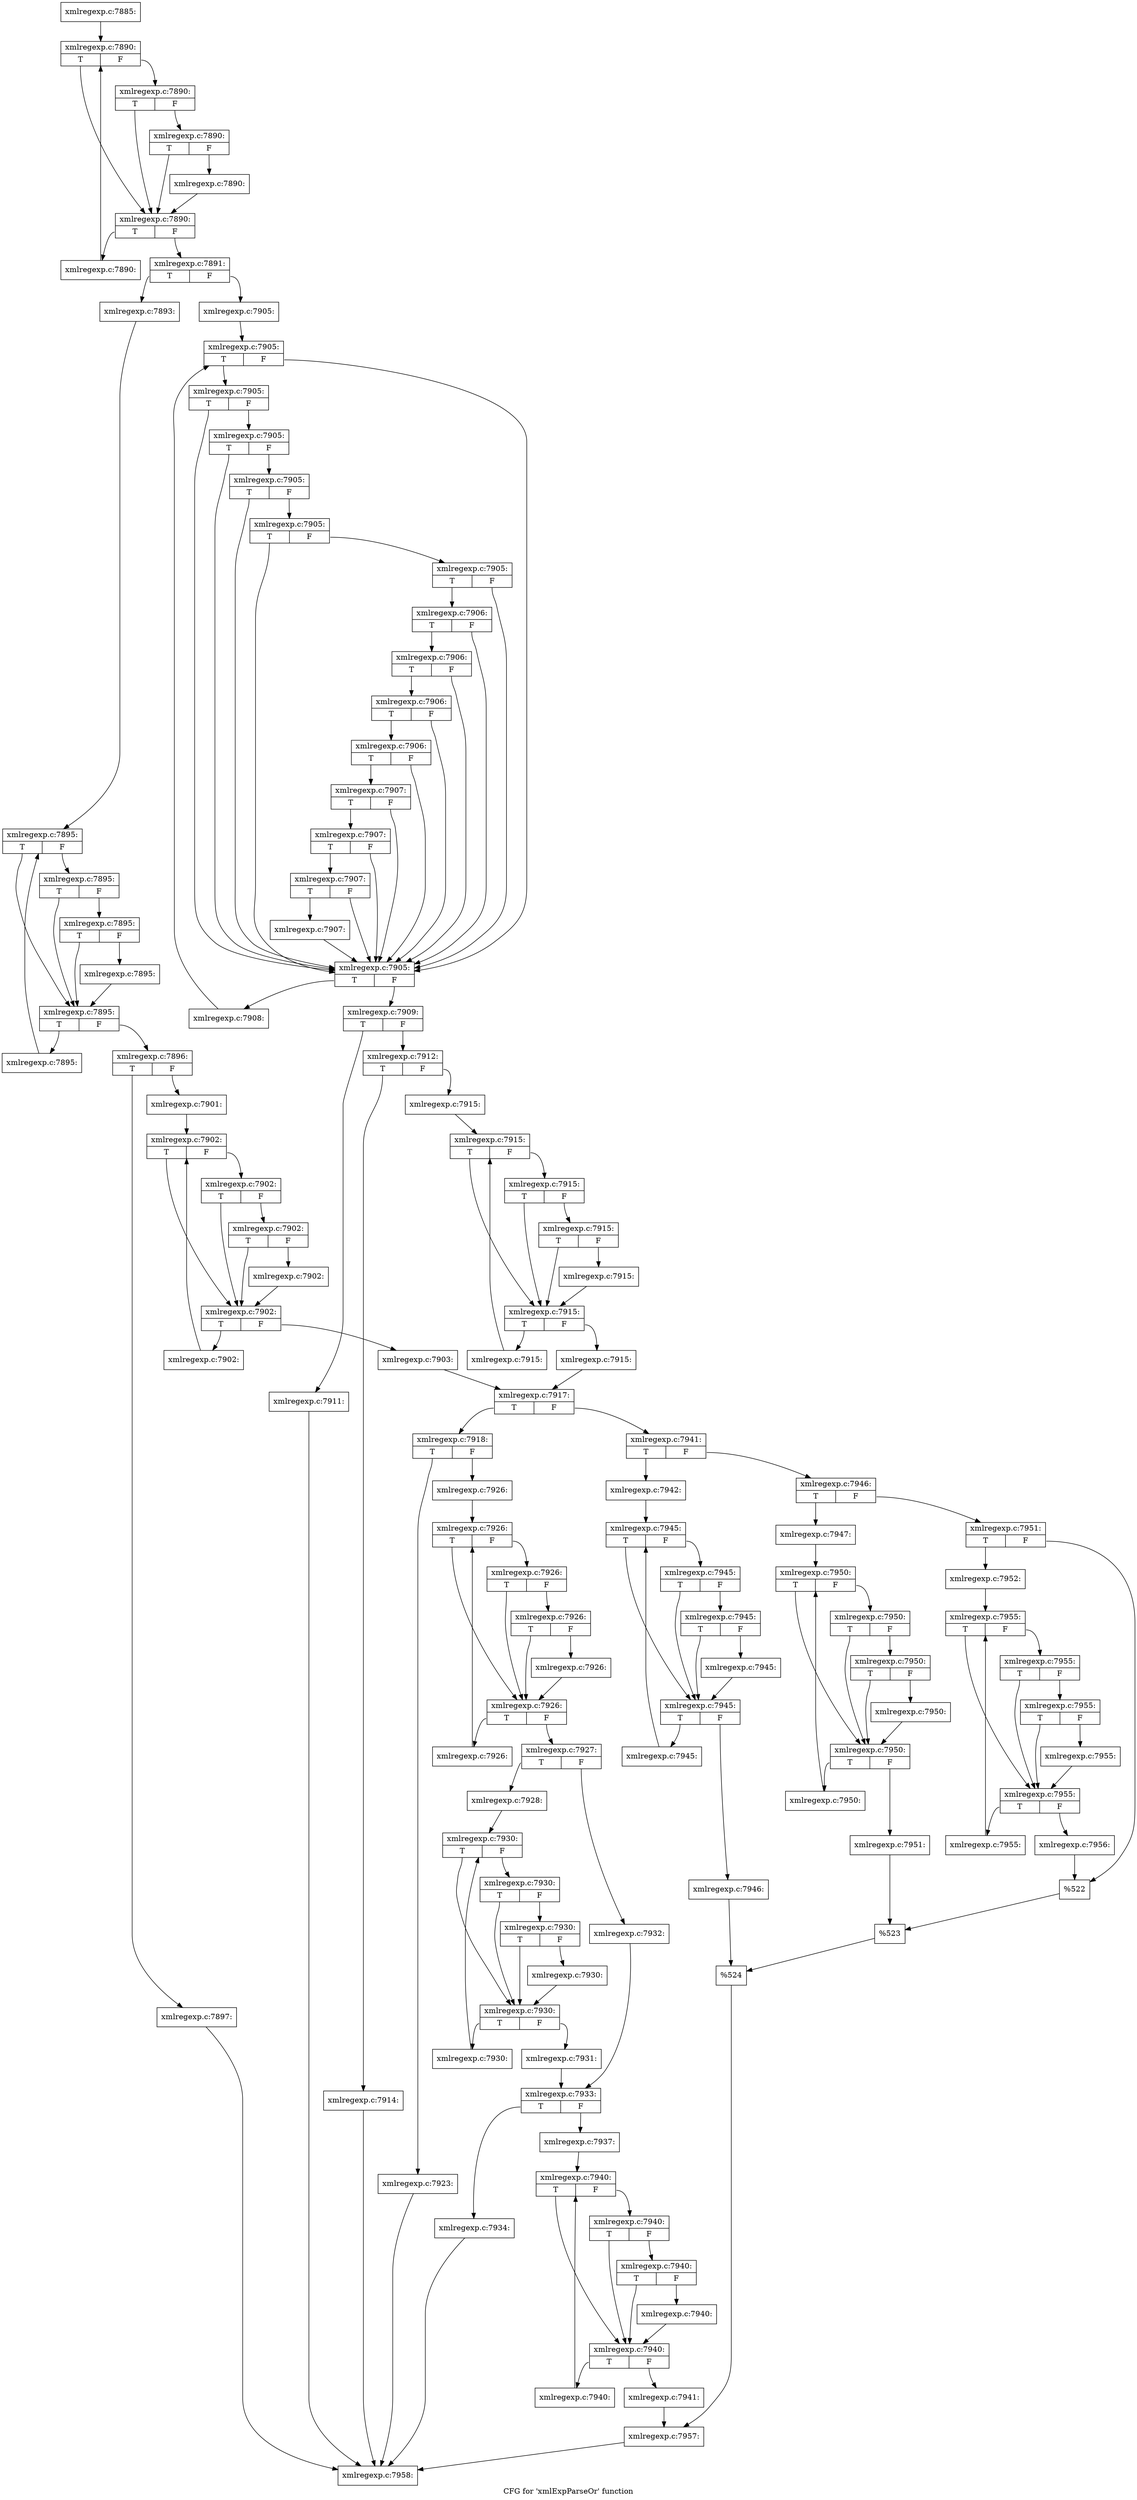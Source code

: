 digraph "CFG for 'xmlExpParseOr' function" {
	label="CFG for 'xmlExpParseOr' function";

	Node0x4573fb0 [shape=record,label="{xmlregexp.c:7885:}"];
	Node0x4573fb0 -> Node0x4578c90;
	Node0x4578c90 [shape=record,label="{xmlregexp.c:7890:|{<s0>T|<s1>F}}"];
	Node0x4578c90:s0 -> Node0x4578e90;
	Node0x4578c90:s1 -> Node0x4578f80;
	Node0x4578f80 [shape=record,label="{xmlregexp.c:7890:|{<s0>T|<s1>F}}"];
	Node0x4578f80:s0 -> Node0x4578e90;
	Node0x4578f80:s1 -> Node0x4578f30;
	Node0x4578f30 [shape=record,label="{xmlregexp.c:7890:|{<s0>T|<s1>F}}"];
	Node0x4578f30:s0 -> Node0x4578e90;
	Node0x4578f30:s1 -> Node0x4578ee0;
	Node0x4578ee0 [shape=record,label="{xmlregexp.c:7890:}"];
	Node0x4578ee0 -> Node0x4578e90;
	Node0x4578e90 [shape=record,label="{xmlregexp.c:7890:|{<s0>T|<s1>F}}"];
	Node0x4578e90:s0 -> Node0x45798c0;
	Node0x4578e90:s1 -> Node0x4578e40;
	Node0x45798c0 [shape=record,label="{xmlregexp.c:7890:}"];
	Node0x45798c0 -> Node0x4578c90;
	Node0x4578e40 [shape=record,label="{xmlregexp.c:7891:|{<s0>T|<s1>F}}"];
	Node0x4578e40:s0 -> Node0x457a350;
	Node0x4578e40:s1 -> Node0x457a3a0;
	Node0x457a350 [shape=record,label="{xmlregexp.c:7893:}"];
	Node0x457a350 -> Node0x457ad80;
	Node0x457ad80 [shape=record,label="{xmlregexp.c:7895:|{<s0>T|<s1>F}}"];
	Node0x457ad80:s0 -> Node0x457afc0;
	Node0x457ad80:s1 -> Node0x457b0b0;
	Node0x457b0b0 [shape=record,label="{xmlregexp.c:7895:|{<s0>T|<s1>F}}"];
	Node0x457b0b0:s0 -> Node0x457afc0;
	Node0x457b0b0:s1 -> Node0x457b060;
	Node0x457b060 [shape=record,label="{xmlregexp.c:7895:|{<s0>T|<s1>F}}"];
	Node0x457b060:s0 -> Node0x457afc0;
	Node0x457b060:s1 -> Node0x457b010;
	Node0x457b010 [shape=record,label="{xmlregexp.c:7895:}"];
	Node0x457b010 -> Node0x457afc0;
	Node0x457afc0 [shape=record,label="{xmlregexp.c:7895:|{<s0>T|<s1>F}}"];
	Node0x457afc0:s0 -> Node0x457b9f0;
	Node0x457afc0:s1 -> Node0x457af70;
	Node0x457b9f0 [shape=record,label="{xmlregexp.c:7895:}"];
	Node0x457b9f0 -> Node0x457ad80;
	Node0x457af70 [shape=record,label="{xmlregexp.c:7896:|{<s0>T|<s1>F}}"];
	Node0x457af70:s0 -> Node0x457c1d0;
	Node0x457af70:s1 -> Node0x457c220;
	Node0x457c1d0 [shape=record,label="{xmlregexp.c:7897:}"];
	Node0x457c1d0 -> Node0x4575f10;
	Node0x457c220 [shape=record,label="{xmlregexp.c:7901:}"];
	Node0x457c220 -> Node0x457d220;
	Node0x457d220 [shape=record,label="{xmlregexp.c:7902:|{<s0>T|<s1>F}}"];
	Node0x457d220:s0 -> Node0x457d460;
	Node0x457d220:s1 -> Node0x457d550;
	Node0x457d550 [shape=record,label="{xmlregexp.c:7902:|{<s0>T|<s1>F}}"];
	Node0x457d550:s0 -> Node0x457d460;
	Node0x457d550:s1 -> Node0x457d500;
	Node0x457d500 [shape=record,label="{xmlregexp.c:7902:|{<s0>T|<s1>F}}"];
	Node0x457d500:s0 -> Node0x457d460;
	Node0x457d500:s1 -> Node0x457d4b0;
	Node0x457d4b0 [shape=record,label="{xmlregexp.c:7902:}"];
	Node0x457d4b0 -> Node0x457d460;
	Node0x457d460 [shape=record,label="{xmlregexp.c:7902:|{<s0>T|<s1>F}}"];
	Node0x457d460:s0 -> Node0x457de90;
	Node0x457d460:s1 -> Node0x457d410;
	Node0x457de90 [shape=record,label="{xmlregexp.c:7902:}"];
	Node0x457de90 -> Node0x457d220;
	Node0x457d410 [shape=record,label="{xmlregexp.c:7903:}"];
	Node0x457d410 -> Node0x4579910;
	Node0x457a3a0 [shape=record,label="{xmlregexp.c:7905:}"];
	Node0x457a3a0 -> Node0x457ef30;
	Node0x457ef30 [shape=record,label="{xmlregexp.c:7905:|{<s0>T|<s1>F}}"];
	Node0x457ef30:s0 -> Node0x457f670;
	Node0x457ef30:s1 -> Node0x457f1d0;
	Node0x457f670 [shape=record,label="{xmlregexp.c:7905:|{<s0>T|<s1>F}}"];
	Node0x457f670:s0 -> Node0x457f1d0;
	Node0x457f670:s1 -> Node0x457fb60;
	Node0x457fb60 [shape=record,label="{xmlregexp.c:7905:|{<s0>T|<s1>F}}"];
	Node0x457fb60:s0 -> Node0x457f1d0;
	Node0x457fb60:s1 -> Node0x457fb10;
	Node0x457fb10 [shape=record,label="{xmlregexp.c:7905:|{<s0>T|<s1>F}}"];
	Node0x457fb10:s0 -> Node0x457f1d0;
	Node0x457fb10:s1 -> Node0x457fa90;
	Node0x457fa90 [shape=record,label="{xmlregexp.c:7905:|{<s0>T|<s1>F}}"];
	Node0x457fa90:s0 -> Node0x457f1d0;
	Node0x457fa90:s1 -> Node0x457f5f0;
	Node0x457f5f0 [shape=record,label="{xmlregexp.c:7905:|{<s0>T|<s1>F}}"];
	Node0x457f5f0:s0 -> Node0x457f570;
	Node0x457f5f0:s1 -> Node0x457f1d0;
	Node0x457f570 [shape=record,label="{xmlregexp.c:7906:|{<s0>T|<s1>F}}"];
	Node0x457f570:s0 -> Node0x457f4f0;
	Node0x457f570:s1 -> Node0x457f1d0;
	Node0x457f4f0 [shape=record,label="{xmlregexp.c:7906:|{<s0>T|<s1>F}}"];
	Node0x457f4f0:s0 -> Node0x457f470;
	Node0x457f4f0:s1 -> Node0x457f1d0;
	Node0x457f470 [shape=record,label="{xmlregexp.c:7906:|{<s0>T|<s1>F}}"];
	Node0x457f470:s0 -> Node0x457f3f0;
	Node0x457f470:s1 -> Node0x457f1d0;
	Node0x457f3f0 [shape=record,label="{xmlregexp.c:7906:|{<s0>T|<s1>F}}"];
	Node0x457f3f0:s0 -> Node0x457f370;
	Node0x457f3f0:s1 -> Node0x457f1d0;
	Node0x457f370 [shape=record,label="{xmlregexp.c:7907:|{<s0>T|<s1>F}}"];
	Node0x457f370:s0 -> Node0x457f2f0;
	Node0x457f370:s1 -> Node0x457f1d0;
	Node0x457f2f0 [shape=record,label="{xmlregexp.c:7907:|{<s0>T|<s1>F}}"];
	Node0x457f2f0:s0 -> Node0x457f270;
	Node0x457f2f0:s1 -> Node0x457f1d0;
	Node0x457f270 [shape=record,label="{xmlregexp.c:7907:|{<s0>T|<s1>F}}"];
	Node0x457f270:s0 -> Node0x457f220;
	Node0x457f270:s1 -> Node0x457f1d0;
	Node0x457f220 [shape=record,label="{xmlregexp.c:7907:}"];
	Node0x457f220 -> Node0x457f1d0;
	Node0x457f1d0 [shape=record,label="{xmlregexp.c:7905:|{<s0>T|<s1>F}}"];
	Node0x457f1d0:s0 -> Node0x45825f0;
	Node0x457f1d0:s1 -> Node0x457f150;
	Node0x45825f0 [shape=record,label="{xmlregexp.c:7908:}"];
	Node0x45825f0 -> Node0x457ef30;
	Node0x457f150 [shape=record,label="{xmlregexp.c:7909:|{<s0>T|<s1>F}}"];
	Node0x457f150:s0 -> Node0x4368cf0;
	Node0x457f150:s1 -> Node0x4368d40;
	Node0x4368cf0 [shape=record,label="{xmlregexp.c:7911:}"];
	Node0x4368cf0 -> Node0x4575f10;
	Node0x4368d40 [shape=record,label="{xmlregexp.c:7912:|{<s0>T|<s1>F}}"];
	Node0x4368d40:s0 -> Node0x43695e0;
	Node0x4368d40:s1 -> Node0x4369630;
	Node0x43695e0 [shape=record,label="{xmlregexp.c:7914:}"];
	Node0x43695e0 -> Node0x4575f10;
	Node0x4369630 [shape=record,label="{xmlregexp.c:7915:}"];
	Node0x4369630 -> Node0x4369a20;
	Node0x4369a20 [shape=record,label="{xmlregexp.c:7915:|{<s0>T|<s1>F}}"];
	Node0x4369a20:s0 -> Node0x4369c60;
	Node0x4369a20:s1 -> Node0x4369d50;
	Node0x4369d50 [shape=record,label="{xmlregexp.c:7915:|{<s0>T|<s1>F}}"];
	Node0x4369d50:s0 -> Node0x4369c60;
	Node0x4369d50:s1 -> Node0x4369d00;
	Node0x4369d00 [shape=record,label="{xmlregexp.c:7915:|{<s0>T|<s1>F}}"];
	Node0x4369d00:s0 -> Node0x4369c60;
	Node0x4369d00:s1 -> Node0x4369cb0;
	Node0x4369cb0 [shape=record,label="{xmlregexp.c:7915:}"];
	Node0x4369cb0 -> Node0x4369c60;
	Node0x4369c60 [shape=record,label="{xmlregexp.c:7915:|{<s0>T|<s1>F}}"];
	Node0x4369c60:s0 -> Node0x436a400;
	Node0x4369c60:s1 -> Node0x4369c10;
	Node0x436a400 [shape=record,label="{xmlregexp.c:7915:}"];
	Node0x436a400 -> Node0x4369a20;
	Node0x4369c10 [shape=record,label="{xmlregexp.c:7915:}"];
	Node0x4369c10 -> Node0x4579910;
	Node0x4579910 [shape=record,label="{xmlregexp.c:7917:|{<s0>T|<s1>F}}"];
	Node0x4579910:s0 -> Node0x4587b70;
	Node0x4579910:s1 -> Node0x4587c10;
	Node0x4587b70 [shape=record,label="{xmlregexp.c:7918:|{<s0>T|<s1>F}}"];
	Node0x4587b70:s0 -> Node0x45890d0;
	Node0x4587b70:s1 -> Node0x4589400;
	Node0x45890d0 [shape=record,label="{xmlregexp.c:7923:}"];
	Node0x45890d0 -> Node0x4575f10;
	Node0x4589400 [shape=record,label="{xmlregexp.c:7926:}"];
	Node0x4589400 -> Node0x4589880;
	Node0x4589880 [shape=record,label="{xmlregexp.c:7926:|{<s0>T|<s1>F}}"];
	Node0x4589880:s0 -> Node0x4589a80;
	Node0x4589880:s1 -> Node0x4589b70;
	Node0x4589b70 [shape=record,label="{xmlregexp.c:7926:|{<s0>T|<s1>F}}"];
	Node0x4589b70:s0 -> Node0x4589a80;
	Node0x4589b70:s1 -> Node0x4589b20;
	Node0x4589b20 [shape=record,label="{xmlregexp.c:7926:|{<s0>T|<s1>F}}"];
	Node0x4589b20:s0 -> Node0x4589a80;
	Node0x4589b20:s1 -> Node0x4589ad0;
	Node0x4589ad0 [shape=record,label="{xmlregexp.c:7926:}"];
	Node0x4589ad0 -> Node0x4589a80;
	Node0x4589a80 [shape=record,label="{xmlregexp.c:7926:|{<s0>T|<s1>F}}"];
	Node0x4589a80:s0 -> Node0x458a4b0;
	Node0x4589a80:s1 -> Node0x4589a30;
	Node0x458a4b0 [shape=record,label="{xmlregexp.c:7926:}"];
	Node0x458a4b0 -> Node0x4589880;
	Node0x4589a30 [shape=record,label="{xmlregexp.c:7927:|{<s0>T|<s1>F}}"];
	Node0x4589a30:s0 -> Node0x458ac90;
	Node0x4589a30:s1 -> Node0x458ad30;
	Node0x458ac90 [shape=record,label="{xmlregexp.c:7928:}"];
	Node0x458ac90 -> Node0x458b670;
	Node0x458b670 [shape=record,label="{xmlregexp.c:7930:|{<s0>T|<s1>F}}"];
	Node0x458b670:s0 -> Node0x458b870;
	Node0x458b670:s1 -> Node0x458b960;
	Node0x458b960 [shape=record,label="{xmlregexp.c:7930:|{<s0>T|<s1>F}}"];
	Node0x458b960:s0 -> Node0x458b870;
	Node0x458b960:s1 -> Node0x458b910;
	Node0x458b910 [shape=record,label="{xmlregexp.c:7930:|{<s0>T|<s1>F}}"];
	Node0x458b910:s0 -> Node0x458b870;
	Node0x458b910:s1 -> Node0x458b8c0;
	Node0x458b8c0 [shape=record,label="{xmlregexp.c:7930:}"];
	Node0x458b8c0 -> Node0x458b870;
	Node0x458b870 [shape=record,label="{xmlregexp.c:7930:|{<s0>T|<s1>F}}"];
	Node0x458b870:s0 -> Node0x458c2a0;
	Node0x458b870:s1 -> Node0x458b820;
	Node0x458c2a0 [shape=record,label="{xmlregexp.c:7930:}"];
	Node0x458c2a0 -> Node0x458b670;
	Node0x458b820 [shape=record,label="{xmlregexp.c:7931:}"];
	Node0x458b820 -> Node0x458ace0;
	Node0x458ad30 [shape=record,label="{xmlregexp.c:7932:}"];
	Node0x458ad30 -> Node0x458ace0;
	Node0x458ace0 [shape=record,label="{xmlregexp.c:7933:|{<s0>T|<s1>F}}"];
	Node0x458ace0:s0 -> Node0x458cd00;
	Node0x458ace0:s1 -> Node0x458cd50;
	Node0x458cd00 [shape=record,label="{xmlregexp.c:7934:}"];
	Node0x458cd00 -> Node0x4575f10;
	Node0x458cd50 [shape=record,label="{xmlregexp.c:7937:}"];
	Node0x458cd50 -> Node0x458dd20;
	Node0x458dd20 [shape=record,label="{xmlregexp.c:7940:|{<s0>T|<s1>F}}"];
	Node0x458dd20:s0 -> Node0x458df20;
	Node0x458dd20:s1 -> Node0x458e010;
	Node0x458e010 [shape=record,label="{xmlregexp.c:7940:|{<s0>T|<s1>F}}"];
	Node0x458e010:s0 -> Node0x458df20;
	Node0x458e010:s1 -> Node0x458dfc0;
	Node0x458dfc0 [shape=record,label="{xmlregexp.c:7940:|{<s0>T|<s1>F}}"];
	Node0x458dfc0:s0 -> Node0x458df20;
	Node0x458dfc0:s1 -> Node0x458df70;
	Node0x458df70 [shape=record,label="{xmlregexp.c:7940:}"];
	Node0x458df70 -> Node0x458df20;
	Node0x458df20 [shape=record,label="{xmlregexp.c:7940:|{<s0>T|<s1>F}}"];
	Node0x458df20:s0 -> Node0x458e950;
	Node0x458df20:s1 -> Node0x458ded0;
	Node0x458e950 [shape=record,label="{xmlregexp.c:7940:}"];
	Node0x458e950 -> Node0x458dd20;
	Node0x458ded0 [shape=record,label="{xmlregexp.c:7941:}"];
	Node0x458ded0 -> Node0x4587bc0;
	Node0x4587c10 [shape=record,label="{xmlregexp.c:7941:|{<s0>T|<s1>F}}"];
	Node0x4587c10:s0 -> Node0x458f1b0;
	Node0x4587c10:s1 -> Node0x458f250;
	Node0x458f1b0 [shape=record,label="{xmlregexp.c:7942:}"];
	Node0x458f1b0 -> Node0x458fda0;
	Node0x458fda0 [shape=record,label="{xmlregexp.c:7945:|{<s0>T|<s1>F}}"];
	Node0x458fda0:s0 -> Node0x458ffa0;
	Node0x458fda0:s1 -> Node0x4590090;
	Node0x4590090 [shape=record,label="{xmlregexp.c:7945:|{<s0>T|<s1>F}}"];
	Node0x4590090:s0 -> Node0x458ffa0;
	Node0x4590090:s1 -> Node0x4590040;
	Node0x4590040 [shape=record,label="{xmlregexp.c:7945:|{<s0>T|<s1>F}}"];
	Node0x4590040:s0 -> Node0x458ffa0;
	Node0x4590040:s1 -> Node0x458fff0;
	Node0x458fff0 [shape=record,label="{xmlregexp.c:7945:}"];
	Node0x458fff0 -> Node0x458ffa0;
	Node0x458ffa0 [shape=record,label="{xmlregexp.c:7945:|{<s0>T|<s1>F}}"];
	Node0x458ffa0:s0 -> Node0x45909d0;
	Node0x458ffa0:s1 -> Node0x458ff50;
	Node0x45909d0 [shape=record,label="{xmlregexp.c:7945:}"];
	Node0x45909d0 -> Node0x458fda0;
	Node0x458ff50 [shape=record,label="{xmlregexp.c:7946:}"];
	Node0x458ff50 -> Node0x458f200;
	Node0x458f250 [shape=record,label="{xmlregexp.c:7946:|{<s0>T|<s1>F}}"];
	Node0x458f250:s0 -> Node0x4591230;
	Node0x458f250:s1 -> Node0x45912d0;
	Node0x4591230 [shape=record,label="{xmlregexp.c:7947:}"];
	Node0x4591230 -> Node0x4591e50;
	Node0x4591e50 [shape=record,label="{xmlregexp.c:7950:|{<s0>T|<s1>F}}"];
	Node0x4591e50:s0 -> Node0x4592050;
	Node0x4591e50:s1 -> Node0x4592140;
	Node0x4592140 [shape=record,label="{xmlregexp.c:7950:|{<s0>T|<s1>F}}"];
	Node0x4592140:s0 -> Node0x4592050;
	Node0x4592140:s1 -> Node0x45920f0;
	Node0x45920f0 [shape=record,label="{xmlregexp.c:7950:|{<s0>T|<s1>F}}"];
	Node0x45920f0:s0 -> Node0x4592050;
	Node0x45920f0:s1 -> Node0x45920a0;
	Node0x45920a0 [shape=record,label="{xmlregexp.c:7950:}"];
	Node0x45920a0 -> Node0x4592050;
	Node0x4592050 [shape=record,label="{xmlregexp.c:7950:|{<s0>T|<s1>F}}"];
	Node0x4592050:s0 -> Node0x4592a80;
	Node0x4592050:s1 -> Node0x4592000;
	Node0x4592a80 [shape=record,label="{xmlregexp.c:7950:}"];
	Node0x4592a80 -> Node0x4591e50;
	Node0x4592000 [shape=record,label="{xmlregexp.c:7951:}"];
	Node0x4592000 -> Node0x4591280;
	Node0x45912d0 [shape=record,label="{xmlregexp.c:7951:|{<s0>T|<s1>F}}"];
	Node0x45912d0:s0 -> Node0x45932e0;
	Node0x45912d0:s1 -> Node0x4593330;
	Node0x45932e0 [shape=record,label="{xmlregexp.c:7952:}"];
	Node0x45932e0 -> Node0x4593eb0;
	Node0x4593eb0 [shape=record,label="{xmlregexp.c:7955:|{<s0>T|<s1>F}}"];
	Node0x4593eb0:s0 -> Node0x45940b0;
	Node0x4593eb0:s1 -> Node0x45941a0;
	Node0x45941a0 [shape=record,label="{xmlregexp.c:7955:|{<s0>T|<s1>F}}"];
	Node0x45941a0:s0 -> Node0x45940b0;
	Node0x45941a0:s1 -> Node0x4594150;
	Node0x4594150 [shape=record,label="{xmlregexp.c:7955:|{<s0>T|<s1>F}}"];
	Node0x4594150:s0 -> Node0x45940b0;
	Node0x4594150:s1 -> Node0x4594100;
	Node0x4594100 [shape=record,label="{xmlregexp.c:7955:}"];
	Node0x4594100 -> Node0x45940b0;
	Node0x45940b0 [shape=record,label="{xmlregexp.c:7955:|{<s0>T|<s1>F}}"];
	Node0x45940b0:s0 -> Node0x4594ae0;
	Node0x45940b0:s1 -> Node0x4594060;
	Node0x4594ae0 [shape=record,label="{xmlregexp.c:7955:}"];
	Node0x4594ae0 -> Node0x4593eb0;
	Node0x4594060 [shape=record,label="{xmlregexp.c:7956:}"];
	Node0x4594060 -> Node0x4593330;
	Node0x4593330 [shape=record,label="{%522}"];
	Node0x4593330 -> Node0x4591280;
	Node0x4591280 [shape=record,label="{%523}"];
	Node0x4591280 -> Node0x458f200;
	Node0x458f200 [shape=record,label="{%524}"];
	Node0x458f200 -> Node0x4587bc0;
	Node0x4587bc0 [shape=record,label="{xmlregexp.c:7957:}"];
	Node0x4587bc0 -> Node0x4575f10;
	Node0x4575f10 [shape=record,label="{xmlregexp.c:7958:}"];
}
